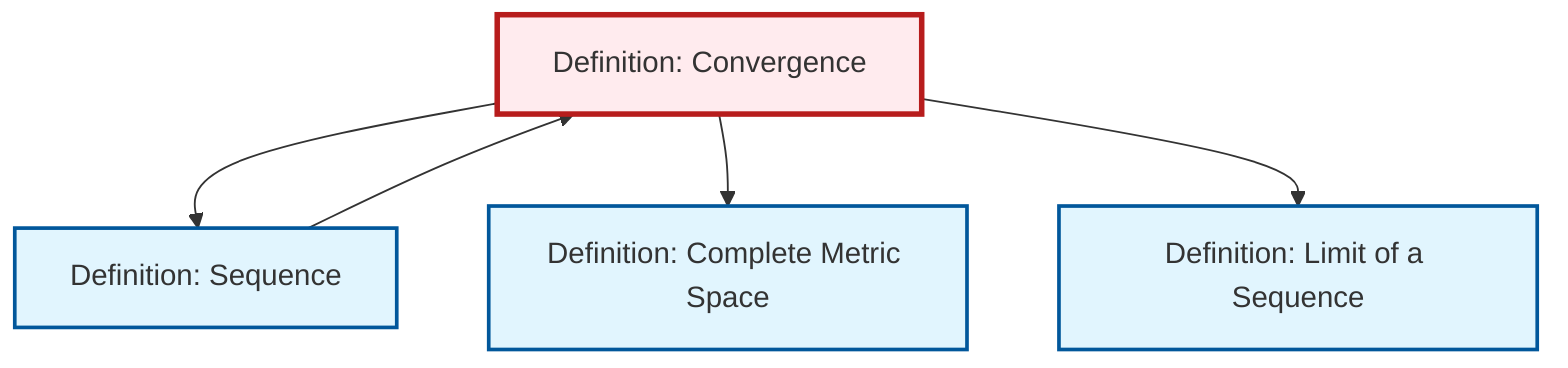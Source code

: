 graph TD
    classDef definition fill:#e1f5fe,stroke:#01579b,stroke-width:2px
    classDef theorem fill:#f3e5f5,stroke:#4a148c,stroke-width:2px
    classDef axiom fill:#fff3e0,stroke:#e65100,stroke-width:2px
    classDef example fill:#e8f5e9,stroke:#1b5e20,stroke-width:2px
    classDef current fill:#ffebee,stroke:#b71c1c,stroke-width:3px
    def-convergence["Definition: Convergence"]:::definition
    def-sequence["Definition: Sequence"]:::definition
    def-limit["Definition: Limit of a Sequence"]:::definition
    def-complete-metric-space["Definition: Complete Metric Space"]:::definition
    def-convergence --> def-sequence
    def-convergence --> def-complete-metric-space
    def-convergence --> def-limit
    def-sequence --> def-convergence
    class def-convergence current